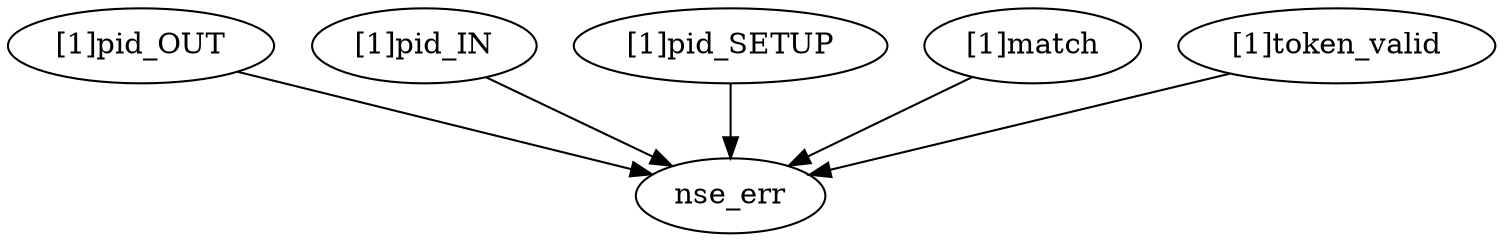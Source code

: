 strict digraph "" {
	nse_err	 [complexity=0,
		importance=0.00692053522601,
		rank=0.0];
	"[1]pid_OUT"	 [complexity=6,
		importance=0.011678199782,
		rank=0.00194636663034];
	"[1]pid_OUT" -> nse_err;
	"[1]pid_IN"	 [complexity=6,
		importance=0.011678199782,
		rank=0.00194636663034];
	"[1]pid_IN" -> nse_err;
	"[1]pid_SETUP"	 [complexity=6,
		importance=0.011678199782,
		rank=0.00194636663034];
	"[1]pid_SETUP" -> nse_err;
	"[1]match"	 [complexity=6,
		importance=0.011678199782,
		rank=0.00194636663034];
	"[1]match" -> nse_err;
	"[1]token_valid"	 [complexity=6,
		importance=0.011678199782,
		rank=0.00194636663034];
	"[1]token_valid" -> nse_err;
}
